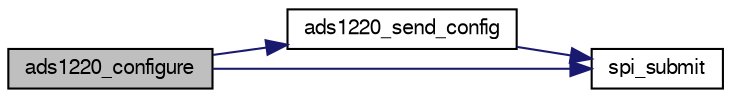 digraph "ads1220_configure"
{
  edge [fontname="FreeSans",fontsize="10",labelfontname="FreeSans",labelfontsize="10"];
  node [fontname="FreeSans",fontsize="10",shape=record];
  rankdir="LR";
  Node1 [label="ads1220_configure",height=0.2,width=0.4,color="black", fillcolor="grey75", style="filled", fontcolor="black"];
  Node1 -> Node2 [color="midnightblue",fontsize="10",style="solid",fontname="FreeSans"];
  Node2 [label="ads1220_send_config",height=0.2,width=0.4,color="black", fillcolor="white", style="filled",URL="$ads1220_8c.html#a7b8e17f7e2426ce985612cc73b93c2c1"];
  Node2 -> Node3 [color="midnightblue",fontsize="10",style="solid",fontname="FreeSans"];
  Node3 [label="spi_submit",height=0.2,width=0.4,color="black", fillcolor="white", style="filled",URL="$group__spi.html#ga5d383931766cb373ebad0b8bc26d439d",tooltip="Submit SPI transaction. "];
  Node1 -> Node3 [color="midnightblue",fontsize="10",style="solid",fontname="FreeSans"];
}
